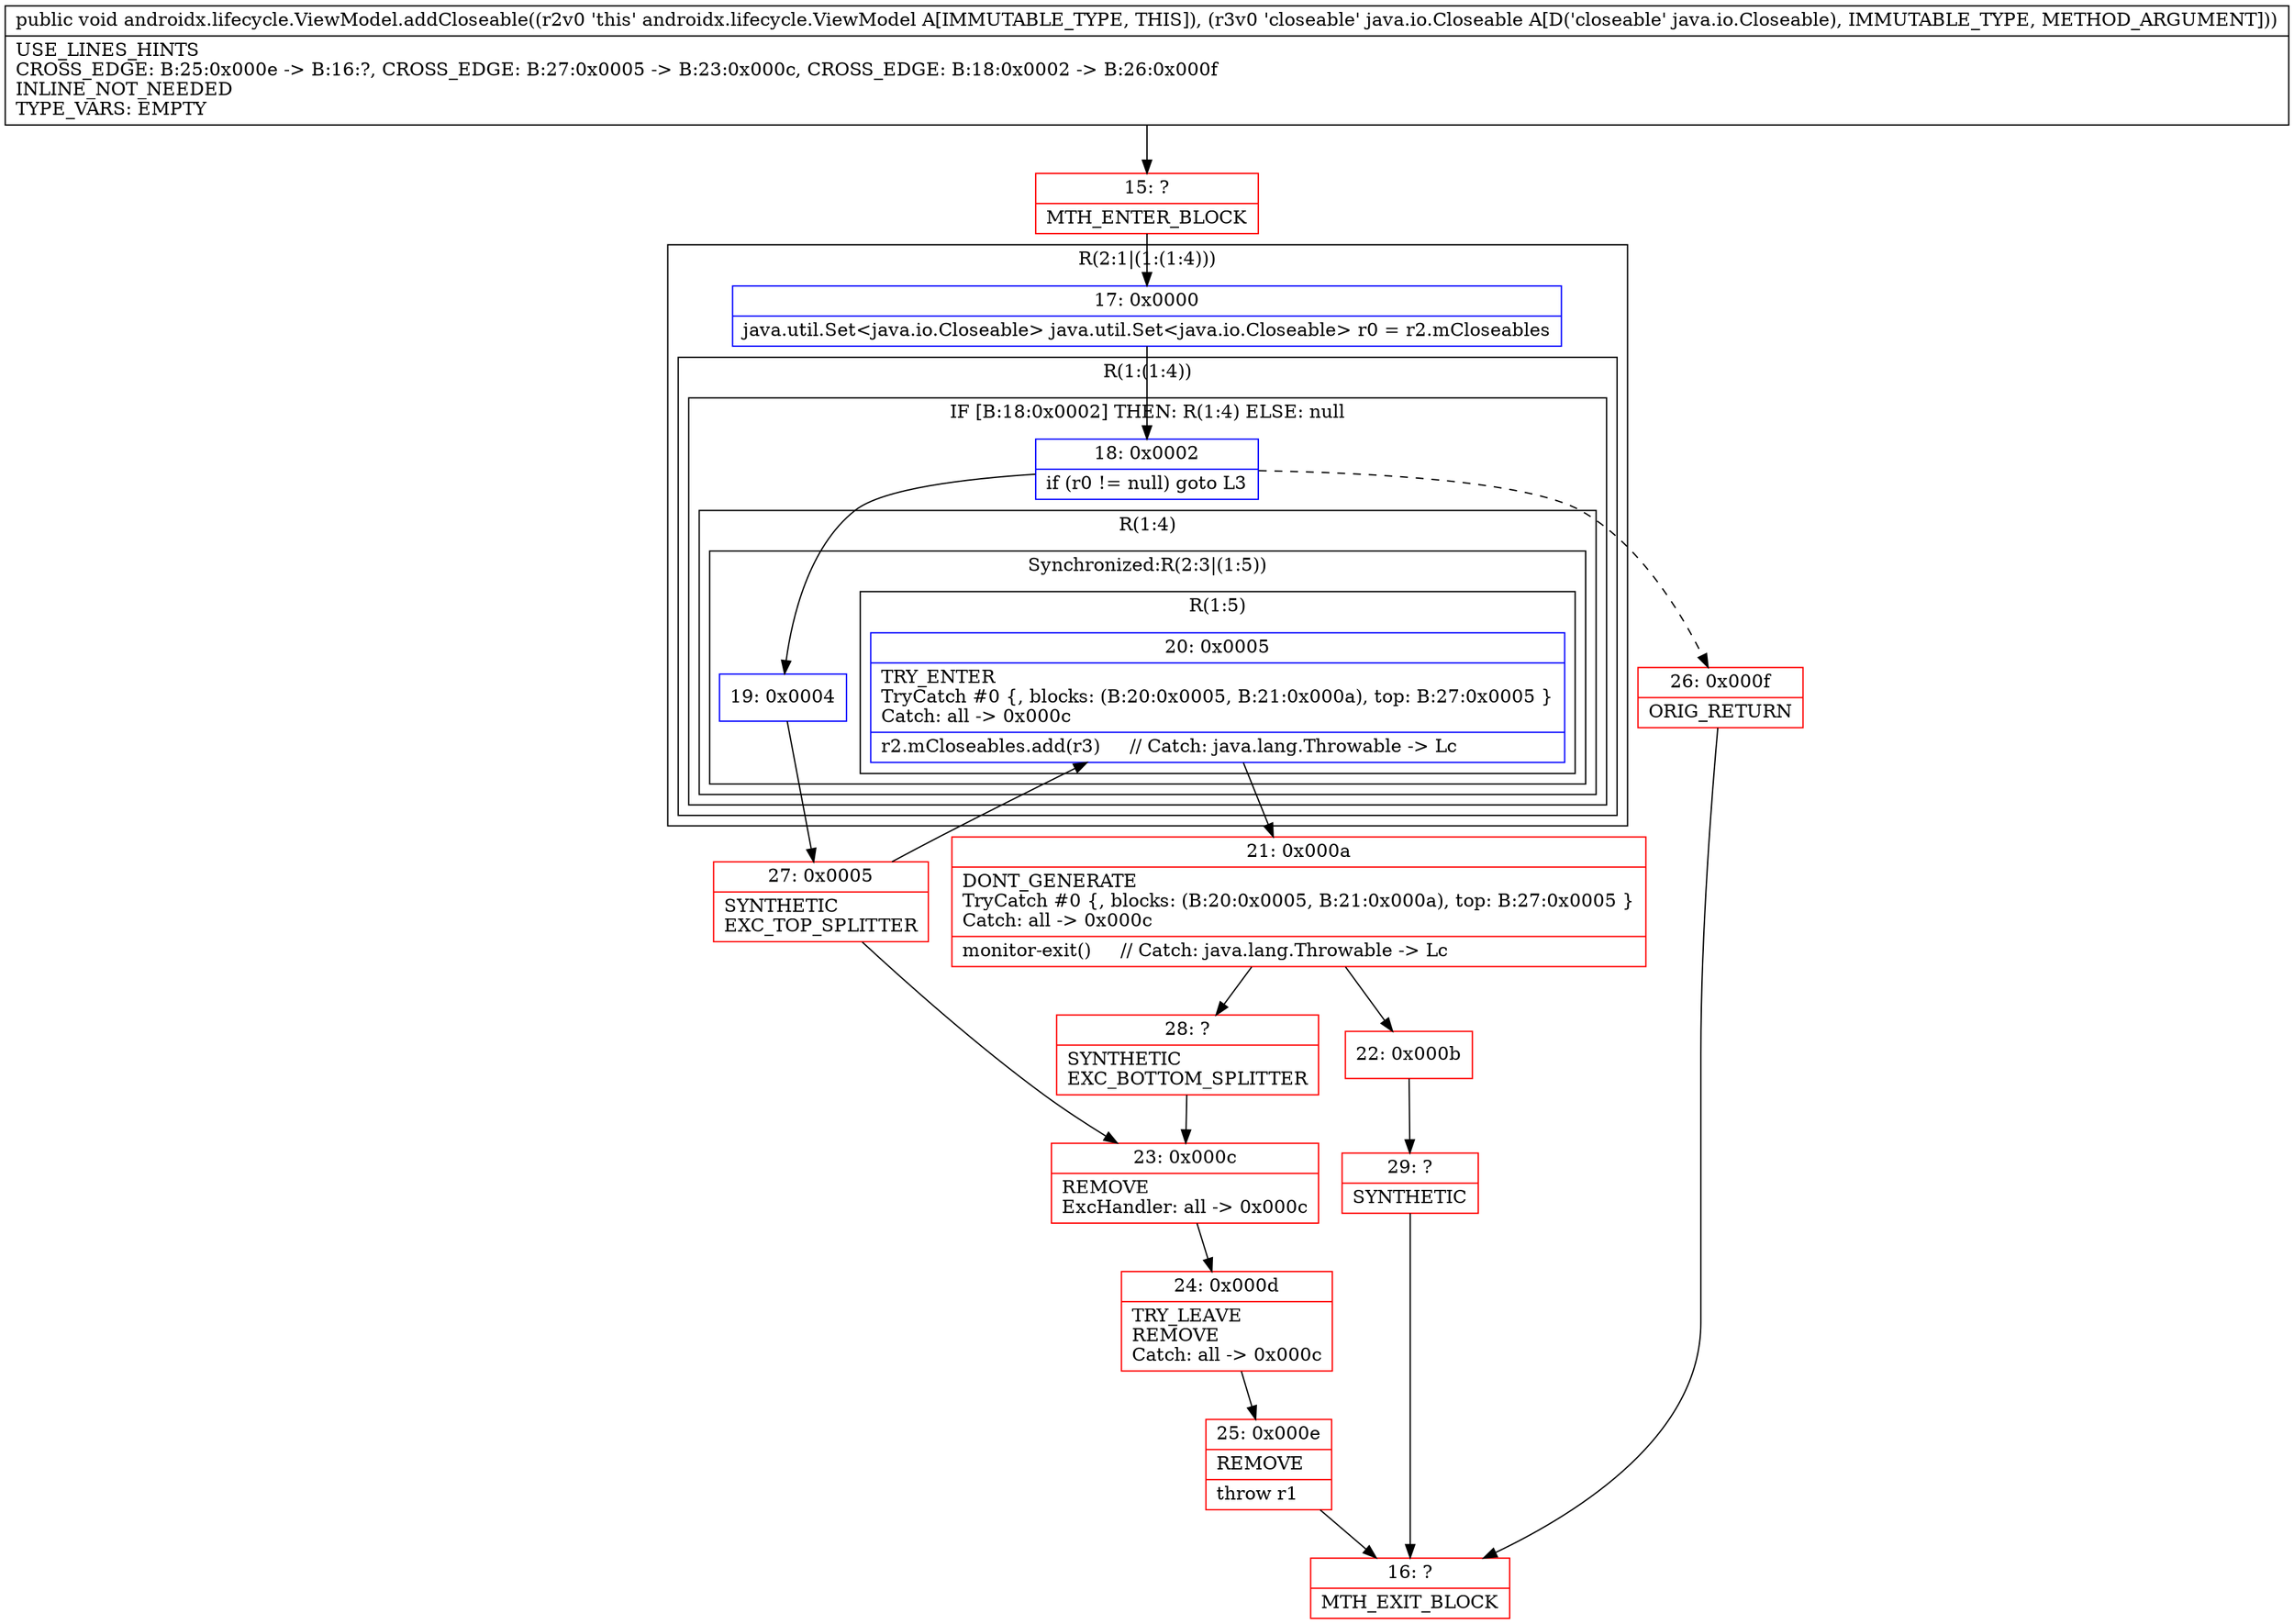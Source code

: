 digraph "CFG forandroidx.lifecycle.ViewModel.addCloseable(Ljava\/io\/Closeable;)V" {
subgraph cluster_Region_695648896 {
label = "R(2:1|(1:(1:4)))";
node [shape=record,color=blue];
Node_17 [shape=record,label="{17\:\ 0x0000|java.util.Set\<java.io.Closeable\> java.util.Set\<java.io.Closeable\> r0 = r2.mCloseables\l}"];
subgraph cluster_Region_607420056 {
label = "R(1:(1:4))";
node [shape=record,color=blue];
subgraph cluster_IfRegion_1952843236 {
label = "IF [B:18:0x0002] THEN: R(1:4) ELSE: null";
node [shape=record,color=blue];
Node_18 [shape=record,label="{18\:\ 0x0002|if (r0 != null) goto L3\l}"];
subgraph cluster_Region_1848447715 {
label = "R(1:4)";
node [shape=record,color=blue];
subgraph cluster_SynchronizedRegion_1306211262 {
label = "Synchronized:R(2:3|(1:5))";
node [shape=record,color=blue];
Node_19 [shape=record,label="{19\:\ 0x0004}"];
subgraph cluster_Region_839572866 {
label = "R(1:5)";
node [shape=record,color=blue];
Node_20 [shape=record,label="{20\:\ 0x0005|TRY_ENTER\lTryCatch #0 \{, blocks: (B:20:0x0005, B:21:0x000a), top: B:27:0x0005 \}\lCatch: all \-\> 0x000c\l|r2.mCloseables.add(r3)     \/\/ Catch: java.lang.Throwable \-\> Lc\l}"];
}
}
}
}
}
}
Node_15 [shape=record,color=red,label="{15\:\ ?|MTH_ENTER_BLOCK\l}"];
Node_27 [shape=record,color=red,label="{27\:\ 0x0005|SYNTHETIC\lEXC_TOP_SPLITTER\l}"];
Node_21 [shape=record,color=red,label="{21\:\ 0x000a|DONT_GENERATE\lTryCatch #0 \{, blocks: (B:20:0x0005, B:21:0x000a), top: B:27:0x0005 \}\lCatch: all \-\> 0x000c\l|monitor\-exit()     \/\/ Catch: java.lang.Throwable \-\> Lc\l}"];
Node_22 [shape=record,color=red,label="{22\:\ 0x000b}"];
Node_29 [shape=record,color=red,label="{29\:\ ?|SYNTHETIC\l}"];
Node_16 [shape=record,color=red,label="{16\:\ ?|MTH_EXIT_BLOCK\l}"];
Node_28 [shape=record,color=red,label="{28\:\ ?|SYNTHETIC\lEXC_BOTTOM_SPLITTER\l}"];
Node_23 [shape=record,color=red,label="{23\:\ 0x000c|REMOVE\lExcHandler: all \-\> 0x000c\l}"];
Node_24 [shape=record,color=red,label="{24\:\ 0x000d|TRY_LEAVE\lREMOVE\lCatch: all \-\> 0x000c\l}"];
Node_25 [shape=record,color=red,label="{25\:\ 0x000e|REMOVE\l|throw r1\l}"];
Node_26 [shape=record,color=red,label="{26\:\ 0x000f|ORIG_RETURN\l}"];
MethodNode[shape=record,label="{public void androidx.lifecycle.ViewModel.addCloseable((r2v0 'this' androidx.lifecycle.ViewModel A[IMMUTABLE_TYPE, THIS]), (r3v0 'closeable' java.io.Closeable A[D('closeable' java.io.Closeable), IMMUTABLE_TYPE, METHOD_ARGUMENT]))  | USE_LINES_HINTS\lCROSS_EDGE: B:25:0x000e \-\> B:16:?, CROSS_EDGE: B:27:0x0005 \-\> B:23:0x000c, CROSS_EDGE: B:18:0x0002 \-\> B:26:0x000f\lINLINE_NOT_NEEDED\lTYPE_VARS: EMPTY\l}"];
MethodNode -> Node_15;Node_17 -> Node_18;
Node_18 -> Node_19;
Node_18 -> Node_26[style=dashed];
Node_19 -> Node_27;
Node_20 -> Node_21;
Node_15 -> Node_17;
Node_27 -> Node_20;
Node_27 -> Node_23;
Node_21 -> Node_22;
Node_21 -> Node_28;
Node_22 -> Node_29;
Node_29 -> Node_16;
Node_28 -> Node_23;
Node_23 -> Node_24;
Node_24 -> Node_25;
Node_25 -> Node_16;
Node_26 -> Node_16;
}

